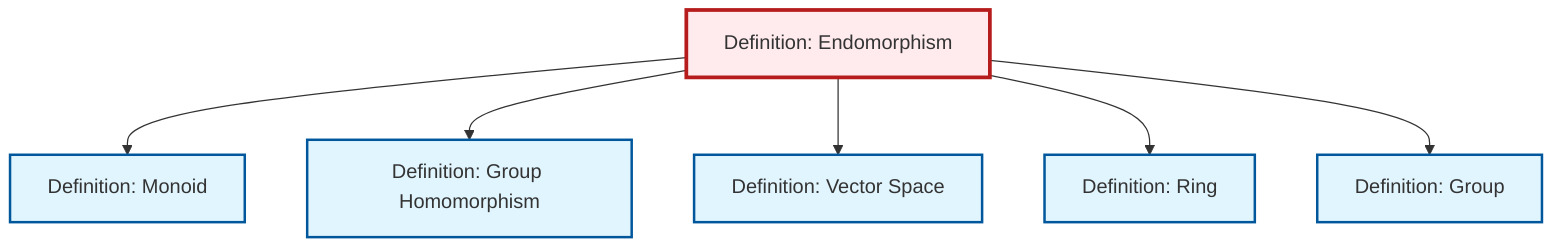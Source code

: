 graph TD
    classDef definition fill:#e1f5fe,stroke:#01579b,stroke-width:2px
    classDef theorem fill:#f3e5f5,stroke:#4a148c,stroke-width:2px
    classDef axiom fill:#fff3e0,stroke:#e65100,stroke-width:2px
    classDef example fill:#e8f5e9,stroke:#1b5e20,stroke-width:2px
    classDef current fill:#ffebee,stroke:#b71c1c,stroke-width:3px
    def-group["Definition: Group"]:::definition
    def-ring["Definition: Ring"]:::definition
    def-endomorphism["Definition: Endomorphism"]:::definition
    def-vector-space["Definition: Vector Space"]:::definition
    def-homomorphism["Definition: Group Homomorphism"]:::definition
    def-monoid["Definition: Monoid"]:::definition
    def-endomorphism --> def-monoid
    def-endomorphism --> def-homomorphism
    def-endomorphism --> def-vector-space
    def-endomorphism --> def-ring
    def-endomorphism --> def-group
    class def-endomorphism current